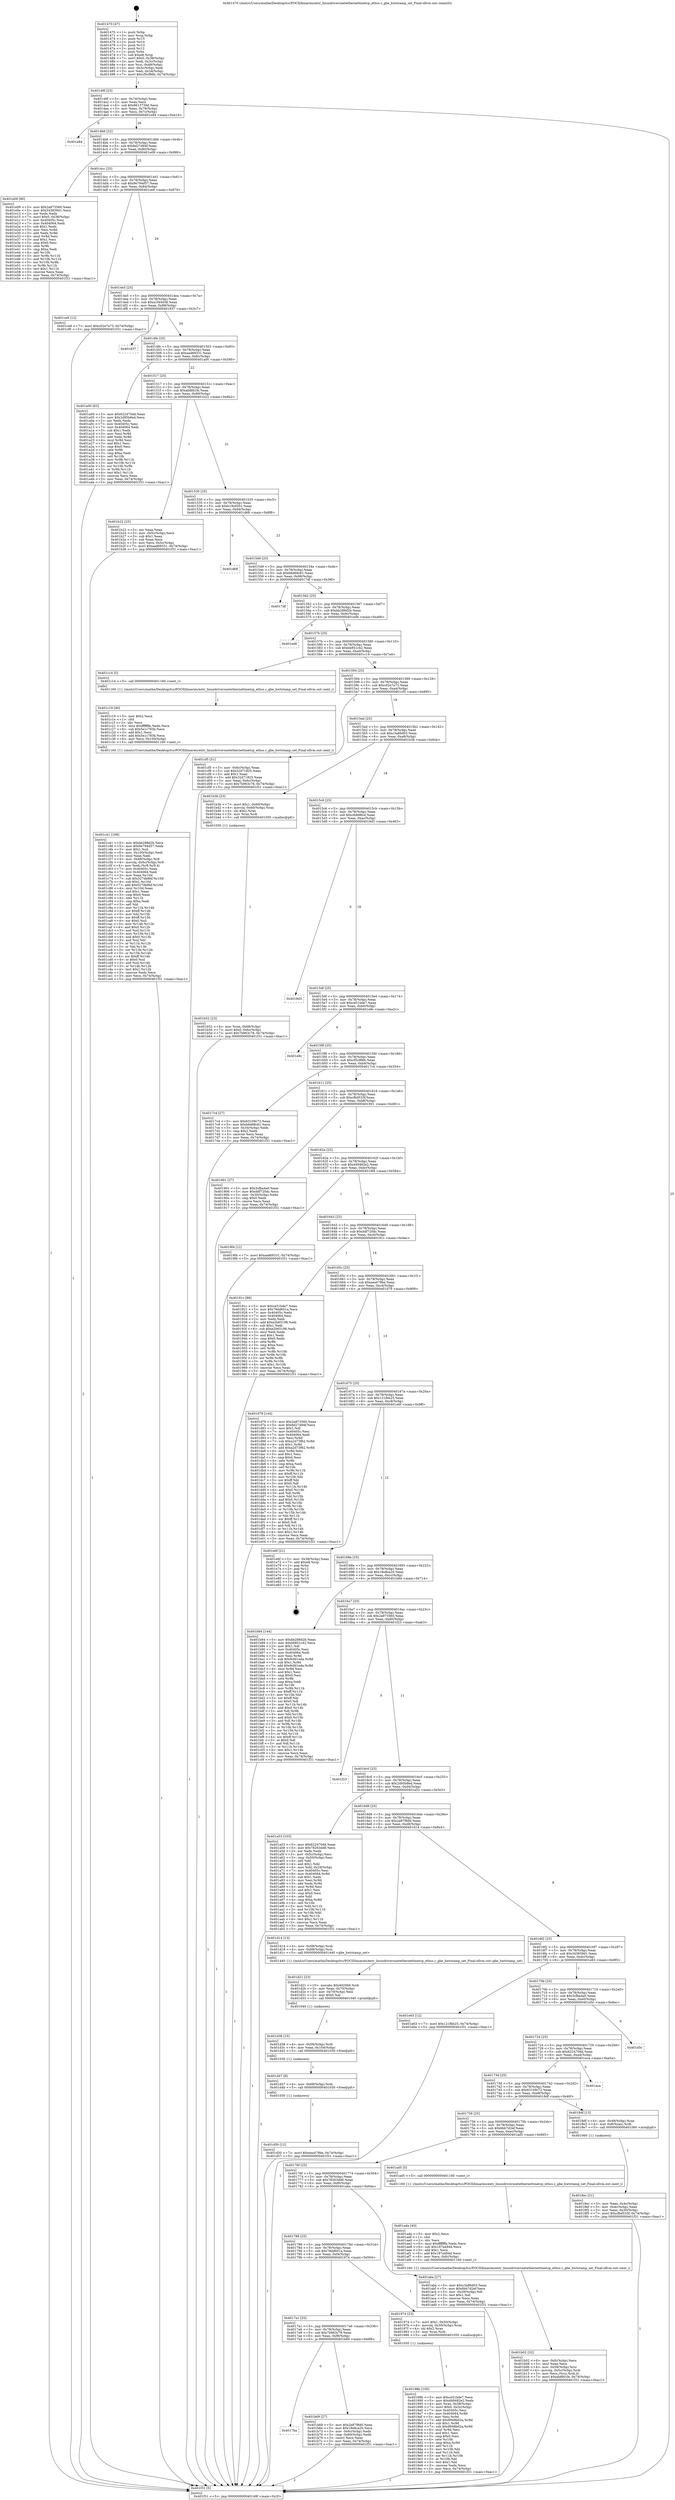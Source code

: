 digraph "0x401470" {
  label = "0x401470 (/mnt/c/Users/mathe/Desktop/tcc/POCII/binaries/extr_linuxdriversnetethernettinetcp_ethss.c_gbe_hwtstamp_set_Final-ollvm.out::main(0))"
  labelloc = "t"
  node[shape=record]

  Entry [label="",width=0.3,height=0.3,shape=circle,fillcolor=black,style=filled]
  "0x40149f" [label="{
     0x40149f [23]\l
     | [instrs]\l
     &nbsp;&nbsp;0x40149f \<+3\>: mov -0x74(%rbp),%eax\l
     &nbsp;&nbsp;0x4014a2 \<+2\>: mov %eax,%ecx\l
     &nbsp;&nbsp;0x4014a4 \<+6\>: sub $0x8613739d,%ecx\l
     &nbsp;&nbsp;0x4014aa \<+3\>: mov %eax,-0x78(%rbp)\l
     &nbsp;&nbsp;0x4014ad \<+3\>: mov %ecx,-0x7c(%rbp)\l
     &nbsp;&nbsp;0x4014b0 \<+6\>: je 0000000000401e84 \<main+0xa14\>\l
  }"]
  "0x401e84" [label="{
     0x401e84\l
  }", style=dashed]
  "0x4014b6" [label="{
     0x4014b6 [22]\l
     | [instrs]\l
     &nbsp;&nbsp;0x4014b6 \<+5\>: jmp 00000000004014bb \<main+0x4b\>\l
     &nbsp;&nbsp;0x4014bb \<+3\>: mov -0x78(%rbp),%eax\l
     &nbsp;&nbsp;0x4014be \<+5\>: sub $0x8d27d94f,%eax\l
     &nbsp;&nbsp;0x4014c3 \<+3\>: mov %eax,-0x80(%rbp)\l
     &nbsp;&nbsp;0x4014c6 \<+6\>: je 0000000000401e09 \<main+0x999\>\l
  }"]
  Exit [label="",width=0.3,height=0.3,shape=circle,fillcolor=black,style=filled,peripheries=2]
  "0x401e09" [label="{
     0x401e09 [90]\l
     | [instrs]\l
     &nbsp;&nbsp;0x401e09 \<+5\>: mov $0x2a973560,%eax\l
     &nbsp;&nbsp;0x401e0e \<+5\>: mov $0x343839d1,%ecx\l
     &nbsp;&nbsp;0x401e13 \<+2\>: xor %edx,%edx\l
     &nbsp;&nbsp;0x401e15 \<+7\>: movl $0x0,-0x38(%rbp)\l
     &nbsp;&nbsp;0x401e1c \<+7\>: mov 0x40405c,%esi\l
     &nbsp;&nbsp;0x401e23 \<+7\>: mov 0x404064,%edi\l
     &nbsp;&nbsp;0x401e2a \<+3\>: sub $0x1,%edx\l
     &nbsp;&nbsp;0x401e2d \<+3\>: mov %esi,%r8d\l
     &nbsp;&nbsp;0x401e30 \<+3\>: add %edx,%r8d\l
     &nbsp;&nbsp;0x401e33 \<+4\>: imul %r8d,%esi\l
     &nbsp;&nbsp;0x401e37 \<+3\>: and $0x1,%esi\l
     &nbsp;&nbsp;0x401e3a \<+3\>: cmp $0x0,%esi\l
     &nbsp;&nbsp;0x401e3d \<+4\>: sete %r9b\l
     &nbsp;&nbsp;0x401e41 \<+3\>: cmp $0xa,%edi\l
     &nbsp;&nbsp;0x401e44 \<+4\>: setl %r10b\l
     &nbsp;&nbsp;0x401e48 \<+3\>: mov %r9b,%r11b\l
     &nbsp;&nbsp;0x401e4b \<+3\>: and %r10b,%r11b\l
     &nbsp;&nbsp;0x401e4e \<+3\>: xor %r10b,%r9b\l
     &nbsp;&nbsp;0x401e51 \<+3\>: or %r9b,%r11b\l
     &nbsp;&nbsp;0x401e54 \<+4\>: test $0x1,%r11b\l
     &nbsp;&nbsp;0x401e58 \<+3\>: cmovne %ecx,%eax\l
     &nbsp;&nbsp;0x401e5b \<+3\>: mov %eax,-0x74(%rbp)\l
     &nbsp;&nbsp;0x401e5e \<+5\>: jmp 0000000000401f31 \<main+0xac1\>\l
  }"]
  "0x4014cc" [label="{
     0x4014cc [25]\l
     | [instrs]\l
     &nbsp;&nbsp;0x4014cc \<+5\>: jmp 00000000004014d1 \<main+0x61\>\l
     &nbsp;&nbsp;0x4014d1 \<+3\>: mov -0x78(%rbp),%eax\l
     &nbsp;&nbsp;0x4014d4 \<+5\>: sub $0x9e794d57,%eax\l
     &nbsp;&nbsp;0x4014d9 \<+6\>: mov %eax,-0x84(%rbp)\l
     &nbsp;&nbsp;0x4014df \<+6\>: je 0000000000401ce9 \<main+0x879\>\l
  }"]
  "0x401d50" [label="{
     0x401d50 [12]\l
     | [instrs]\l
     &nbsp;&nbsp;0x401d50 \<+7\>: movl $0xeea479be,-0x74(%rbp)\l
     &nbsp;&nbsp;0x401d57 \<+5\>: jmp 0000000000401f31 \<main+0xac1\>\l
  }"]
  "0x401ce9" [label="{
     0x401ce9 [12]\l
     | [instrs]\l
     &nbsp;&nbsp;0x401ce9 \<+7\>: movl $0xc02e7a73,-0x74(%rbp)\l
     &nbsp;&nbsp;0x401cf0 \<+5\>: jmp 0000000000401f31 \<main+0xac1\>\l
  }"]
  "0x4014e5" [label="{
     0x4014e5 [25]\l
     | [instrs]\l
     &nbsp;&nbsp;0x4014e5 \<+5\>: jmp 00000000004014ea \<main+0x7a\>\l
     &nbsp;&nbsp;0x4014ea \<+3\>: mov -0x78(%rbp),%eax\l
     &nbsp;&nbsp;0x4014ed \<+5\>: sub $0xa1f44438,%eax\l
     &nbsp;&nbsp;0x4014f2 \<+6\>: mov %eax,-0x88(%rbp)\l
     &nbsp;&nbsp;0x4014f8 \<+6\>: je 0000000000401837 \<main+0x3c7\>\l
  }"]
  "0x401d47" [label="{
     0x401d47 [9]\l
     | [instrs]\l
     &nbsp;&nbsp;0x401d47 \<+4\>: mov -0x68(%rbp),%rdi\l
     &nbsp;&nbsp;0x401d4b \<+5\>: call 0000000000401030 \<free@plt\>\l
     | [calls]\l
     &nbsp;&nbsp;0x401030 \{1\} (unknown)\l
  }"]
  "0x401837" [label="{
     0x401837\l
  }", style=dashed]
  "0x4014fe" [label="{
     0x4014fe [25]\l
     | [instrs]\l
     &nbsp;&nbsp;0x4014fe \<+5\>: jmp 0000000000401503 \<main+0x93\>\l
     &nbsp;&nbsp;0x401503 \<+3\>: mov -0x78(%rbp),%eax\l
     &nbsp;&nbsp;0x401506 \<+5\>: sub $0xaad69331,%eax\l
     &nbsp;&nbsp;0x40150b \<+6\>: mov %eax,-0x8c(%rbp)\l
     &nbsp;&nbsp;0x401511 \<+6\>: je 0000000000401a00 \<main+0x590\>\l
  }"]
  "0x401d38" [label="{
     0x401d38 [15]\l
     | [instrs]\l
     &nbsp;&nbsp;0x401d38 \<+4\>: mov -0x58(%rbp),%rdi\l
     &nbsp;&nbsp;0x401d3c \<+6\>: mov %eax,-0x104(%rbp)\l
     &nbsp;&nbsp;0x401d42 \<+5\>: call 0000000000401030 \<free@plt\>\l
     | [calls]\l
     &nbsp;&nbsp;0x401030 \{1\} (unknown)\l
  }"]
  "0x401a00" [label="{
     0x401a00 [83]\l
     | [instrs]\l
     &nbsp;&nbsp;0x401a00 \<+5\>: mov $0x622470dd,%eax\l
     &nbsp;&nbsp;0x401a05 \<+5\>: mov $0x2d95b8ed,%ecx\l
     &nbsp;&nbsp;0x401a0a \<+2\>: xor %edx,%edx\l
     &nbsp;&nbsp;0x401a0c \<+7\>: mov 0x40405c,%esi\l
     &nbsp;&nbsp;0x401a13 \<+7\>: mov 0x404064,%edi\l
     &nbsp;&nbsp;0x401a1a \<+3\>: sub $0x1,%edx\l
     &nbsp;&nbsp;0x401a1d \<+3\>: mov %esi,%r8d\l
     &nbsp;&nbsp;0x401a20 \<+3\>: add %edx,%r8d\l
     &nbsp;&nbsp;0x401a23 \<+4\>: imul %r8d,%esi\l
     &nbsp;&nbsp;0x401a27 \<+3\>: and $0x1,%esi\l
     &nbsp;&nbsp;0x401a2a \<+3\>: cmp $0x0,%esi\l
     &nbsp;&nbsp;0x401a2d \<+4\>: sete %r9b\l
     &nbsp;&nbsp;0x401a31 \<+3\>: cmp $0xa,%edi\l
     &nbsp;&nbsp;0x401a34 \<+4\>: setl %r10b\l
     &nbsp;&nbsp;0x401a38 \<+3\>: mov %r9b,%r11b\l
     &nbsp;&nbsp;0x401a3b \<+3\>: and %r10b,%r11b\l
     &nbsp;&nbsp;0x401a3e \<+3\>: xor %r10b,%r9b\l
     &nbsp;&nbsp;0x401a41 \<+3\>: or %r9b,%r11b\l
     &nbsp;&nbsp;0x401a44 \<+4\>: test $0x1,%r11b\l
     &nbsp;&nbsp;0x401a48 \<+3\>: cmovne %ecx,%eax\l
     &nbsp;&nbsp;0x401a4b \<+3\>: mov %eax,-0x74(%rbp)\l
     &nbsp;&nbsp;0x401a4e \<+5\>: jmp 0000000000401f31 \<main+0xac1\>\l
  }"]
  "0x401517" [label="{
     0x401517 [25]\l
     | [instrs]\l
     &nbsp;&nbsp;0x401517 \<+5\>: jmp 000000000040151c \<main+0xac\>\l
     &nbsp;&nbsp;0x40151c \<+3\>: mov -0x78(%rbp),%eax\l
     &nbsp;&nbsp;0x40151f \<+5\>: sub $0xab8fd1fe,%eax\l
     &nbsp;&nbsp;0x401524 \<+6\>: mov %eax,-0x90(%rbp)\l
     &nbsp;&nbsp;0x40152a \<+6\>: je 0000000000401b22 \<main+0x6b2\>\l
  }"]
  "0x401d21" [label="{
     0x401d21 [23]\l
     | [instrs]\l
     &nbsp;&nbsp;0x401d21 \<+10\>: movabs $0x4020b6,%rdi\l
     &nbsp;&nbsp;0x401d2b \<+3\>: mov %eax,-0x70(%rbp)\l
     &nbsp;&nbsp;0x401d2e \<+3\>: mov -0x70(%rbp),%esi\l
     &nbsp;&nbsp;0x401d31 \<+2\>: mov $0x0,%al\l
     &nbsp;&nbsp;0x401d33 \<+5\>: call 0000000000401040 \<printf@plt\>\l
     | [calls]\l
     &nbsp;&nbsp;0x401040 \{1\} (unknown)\l
  }"]
  "0x401b22" [label="{
     0x401b22 [25]\l
     | [instrs]\l
     &nbsp;&nbsp;0x401b22 \<+2\>: xor %eax,%eax\l
     &nbsp;&nbsp;0x401b24 \<+3\>: mov -0x5c(%rbp),%ecx\l
     &nbsp;&nbsp;0x401b27 \<+3\>: sub $0x1,%eax\l
     &nbsp;&nbsp;0x401b2a \<+2\>: sub %eax,%ecx\l
     &nbsp;&nbsp;0x401b2c \<+3\>: mov %ecx,-0x5c(%rbp)\l
     &nbsp;&nbsp;0x401b2f \<+7\>: movl $0xaad69331,-0x74(%rbp)\l
     &nbsp;&nbsp;0x401b36 \<+5\>: jmp 0000000000401f31 \<main+0xac1\>\l
  }"]
  "0x401530" [label="{
     0x401530 [25]\l
     | [instrs]\l
     &nbsp;&nbsp;0x401530 \<+5\>: jmp 0000000000401535 \<main+0xc5\>\l
     &nbsp;&nbsp;0x401535 \<+3\>: mov -0x78(%rbp),%eax\l
     &nbsp;&nbsp;0x401538 \<+5\>: sub $0xb19c6501,%eax\l
     &nbsp;&nbsp;0x40153d \<+6\>: mov %eax,-0x94(%rbp)\l
     &nbsp;&nbsp;0x401543 \<+6\>: je 0000000000401d68 \<main+0x8f8\>\l
  }"]
  "0x401c41" [label="{
     0x401c41 [168]\l
     | [instrs]\l
     &nbsp;&nbsp;0x401c41 \<+5\>: mov $0xbb288d2b,%ecx\l
     &nbsp;&nbsp;0x401c46 \<+5\>: mov $0x9e794d57,%edx\l
     &nbsp;&nbsp;0x401c4b \<+3\>: mov $0x1,%sil\l
     &nbsp;&nbsp;0x401c4e \<+6\>: mov -0x100(%rbp),%edi\l
     &nbsp;&nbsp;0x401c54 \<+3\>: imul %eax,%edi\l
     &nbsp;&nbsp;0x401c57 \<+4\>: mov -0x68(%rbp),%r8\l
     &nbsp;&nbsp;0x401c5b \<+4\>: movslq -0x6c(%rbp),%r9\l
     &nbsp;&nbsp;0x401c5f \<+4\>: mov %edi,(%r8,%r9,4)\l
     &nbsp;&nbsp;0x401c63 \<+7\>: mov 0x40405c,%eax\l
     &nbsp;&nbsp;0x401c6a \<+7\>: mov 0x404064,%edi\l
     &nbsp;&nbsp;0x401c71 \<+3\>: mov %eax,%r10d\l
     &nbsp;&nbsp;0x401c74 \<+7\>: sub $0x527db8bf,%r10d\l
     &nbsp;&nbsp;0x401c7b \<+4\>: sub $0x1,%r10d\l
     &nbsp;&nbsp;0x401c7f \<+7\>: add $0x527db8bf,%r10d\l
     &nbsp;&nbsp;0x401c86 \<+4\>: imul %r10d,%eax\l
     &nbsp;&nbsp;0x401c8a \<+3\>: and $0x1,%eax\l
     &nbsp;&nbsp;0x401c8d \<+3\>: cmp $0x0,%eax\l
     &nbsp;&nbsp;0x401c90 \<+4\>: sete %r11b\l
     &nbsp;&nbsp;0x401c94 \<+3\>: cmp $0xa,%edi\l
     &nbsp;&nbsp;0x401c97 \<+3\>: setl %bl\l
     &nbsp;&nbsp;0x401c9a \<+3\>: mov %r11b,%r14b\l
     &nbsp;&nbsp;0x401c9d \<+4\>: xor $0xff,%r14b\l
     &nbsp;&nbsp;0x401ca1 \<+3\>: mov %bl,%r15b\l
     &nbsp;&nbsp;0x401ca4 \<+4\>: xor $0xff,%r15b\l
     &nbsp;&nbsp;0x401ca8 \<+4\>: xor $0x0,%sil\l
     &nbsp;&nbsp;0x401cac \<+3\>: mov %r14b,%r12b\l
     &nbsp;&nbsp;0x401caf \<+4\>: and $0x0,%r12b\l
     &nbsp;&nbsp;0x401cb3 \<+3\>: and %sil,%r11b\l
     &nbsp;&nbsp;0x401cb6 \<+3\>: mov %r15b,%r13b\l
     &nbsp;&nbsp;0x401cb9 \<+4\>: and $0x0,%r13b\l
     &nbsp;&nbsp;0x401cbd \<+3\>: and %sil,%bl\l
     &nbsp;&nbsp;0x401cc0 \<+3\>: or %r11b,%r12b\l
     &nbsp;&nbsp;0x401cc3 \<+3\>: or %bl,%r13b\l
     &nbsp;&nbsp;0x401cc6 \<+3\>: xor %r13b,%r12b\l
     &nbsp;&nbsp;0x401cc9 \<+3\>: or %r15b,%r14b\l
     &nbsp;&nbsp;0x401ccc \<+4\>: xor $0xff,%r14b\l
     &nbsp;&nbsp;0x401cd0 \<+4\>: or $0x0,%sil\l
     &nbsp;&nbsp;0x401cd4 \<+3\>: and %sil,%r14b\l
     &nbsp;&nbsp;0x401cd7 \<+3\>: or %r14b,%r12b\l
     &nbsp;&nbsp;0x401cda \<+4\>: test $0x1,%r12b\l
     &nbsp;&nbsp;0x401cde \<+3\>: cmovne %edx,%ecx\l
     &nbsp;&nbsp;0x401ce1 \<+3\>: mov %ecx,-0x74(%rbp)\l
     &nbsp;&nbsp;0x401ce4 \<+5\>: jmp 0000000000401f31 \<main+0xac1\>\l
  }"]
  "0x401d68" [label="{
     0x401d68\l
  }", style=dashed]
  "0x401549" [label="{
     0x401549 [25]\l
     | [instrs]\l
     &nbsp;&nbsp;0x401549 \<+5\>: jmp 000000000040154e \<main+0xde\>\l
     &nbsp;&nbsp;0x40154e \<+3\>: mov -0x78(%rbp),%eax\l
     &nbsp;&nbsp;0x401551 \<+5\>: sub $0xb6d68c61,%eax\l
     &nbsp;&nbsp;0x401556 \<+6\>: mov %eax,-0x98(%rbp)\l
     &nbsp;&nbsp;0x40155c \<+6\>: je 00000000004017df \<main+0x36f\>\l
  }"]
  "0x401c19" [label="{
     0x401c19 [40]\l
     | [instrs]\l
     &nbsp;&nbsp;0x401c19 \<+5\>: mov $0x2,%ecx\l
     &nbsp;&nbsp;0x401c1e \<+1\>: cltd\l
     &nbsp;&nbsp;0x401c1f \<+2\>: idiv %ecx\l
     &nbsp;&nbsp;0x401c21 \<+6\>: imul $0xfffffffe,%edx,%ecx\l
     &nbsp;&nbsp;0x401c27 \<+6\>: sub $0x5e1c783b,%ecx\l
     &nbsp;&nbsp;0x401c2d \<+3\>: add $0x1,%ecx\l
     &nbsp;&nbsp;0x401c30 \<+6\>: add $0x5e1c783b,%ecx\l
     &nbsp;&nbsp;0x401c36 \<+6\>: mov %ecx,-0x100(%rbp)\l
     &nbsp;&nbsp;0x401c3c \<+5\>: call 0000000000401160 \<next_i\>\l
     | [calls]\l
     &nbsp;&nbsp;0x401160 \{1\} (/mnt/c/Users/mathe/Desktop/tcc/POCII/binaries/extr_linuxdriversnetethernettinetcp_ethss.c_gbe_hwtstamp_set_Final-ollvm.out::next_i)\l
  }"]
  "0x4017df" [label="{
     0x4017df\l
  }", style=dashed]
  "0x401562" [label="{
     0x401562 [25]\l
     | [instrs]\l
     &nbsp;&nbsp;0x401562 \<+5\>: jmp 0000000000401567 \<main+0xf7\>\l
     &nbsp;&nbsp;0x401567 \<+3\>: mov -0x78(%rbp),%eax\l
     &nbsp;&nbsp;0x40156a \<+5\>: sub $0xbb288d2b,%eax\l
     &nbsp;&nbsp;0x40156f \<+6\>: mov %eax,-0x9c(%rbp)\l
     &nbsp;&nbsp;0x401575 \<+6\>: je 0000000000401ed6 \<main+0xa66\>\l
  }"]
  "0x4017ba" [label="{
     0x4017ba\l
  }", style=dashed]
  "0x401ed6" [label="{
     0x401ed6\l
  }", style=dashed]
  "0x40157b" [label="{
     0x40157b [25]\l
     | [instrs]\l
     &nbsp;&nbsp;0x40157b \<+5\>: jmp 0000000000401580 \<main+0x110\>\l
     &nbsp;&nbsp;0x401580 \<+3\>: mov -0x78(%rbp),%eax\l
     &nbsp;&nbsp;0x401583 \<+5\>: sub $0xbb851c42,%eax\l
     &nbsp;&nbsp;0x401588 \<+6\>: mov %eax,-0xa0(%rbp)\l
     &nbsp;&nbsp;0x40158e \<+6\>: je 0000000000401c14 \<main+0x7a4\>\l
  }"]
  "0x401b69" [label="{
     0x401b69 [27]\l
     | [instrs]\l
     &nbsp;&nbsp;0x401b69 \<+5\>: mov $0x2e87f8d0,%eax\l
     &nbsp;&nbsp;0x401b6e \<+5\>: mov $0x18e8ca20,%ecx\l
     &nbsp;&nbsp;0x401b73 \<+3\>: mov -0x6c(%rbp),%edx\l
     &nbsp;&nbsp;0x401b76 \<+3\>: cmp -0x60(%rbp),%edx\l
     &nbsp;&nbsp;0x401b79 \<+3\>: cmovl %ecx,%eax\l
     &nbsp;&nbsp;0x401b7c \<+3\>: mov %eax,-0x74(%rbp)\l
     &nbsp;&nbsp;0x401b7f \<+5\>: jmp 0000000000401f31 \<main+0xac1\>\l
  }"]
  "0x401c14" [label="{
     0x401c14 [5]\l
     | [instrs]\l
     &nbsp;&nbsp;0x401c14 \<+5\>: call 0000000000401160 \<next_i\>\l
     | [calls]\l
     &nbsp;&nbsp;0x401160 \{1\} (/mnt/c/Users/mathe/Desktop/tcc/POCII/binaries/extr_linuxdriversnetethernettinetcp_ethss.c_gbe_hwtstamp_set_Final-ollvm.out::next_i)\l
  }"]
  "0x401594" [label="{
     0x401594 [25]\l
     | [instrs]\l
     &nbsp;&nbsp;0x401594 \<+5\>: jmp 0000000000401599 \<main+0x129\>\l
     &nbsp;&nbsp;0x401599 \<+3\>: mov -0x78(%rbp),%eax\l
     &nbsp;&nbsp;0x40159c \<+5\>: sub $0xc02e7a73,%eax\l
     &nbsp;&nbsp;0x4015a1 \<+6\>: mov %eax,-0xa4(%rbp)\l
     &nbsp;&nbsp;0x4015a7 \<+6\>: je 0000000000401cf5 \<main+0x885\>\l
  }"]
  "0x401b52" [label="{
     0x401b52 [23]\l
     | [instrs]\l
     &nbsp;&nbsp;0x401b52 \<+4\>: mov %rax,-0x68(%rbp)\l
     &nbsp;&nbsp;0x401b56 \<+7\>: movl $0x0,-0x6c(%rbp)\l
     &nbsp;&nbsp;0x401b5d \<+7\>: movl $0x7b963c78,-0x74(%rbp)\l
     &nbsp;&nbsp;0x401b64 \<+5\>: jmp 0000000000401f31 \<main+0xac1\>\l
  }"]
  "0x401cf5" [label="{
     0x401cf5 [31]\l
     | [instrs]\l
     &nbsp;&nbsp;0x401cf5 \<+3\>: mov -0x6c(%rbp),%eax\l
     &nbsp;&nbsp;0x401cf8 \<+5\>: sub $0x32d71825,%eax\l
     &nbsp;&nbsp;0x401cfd \<+3\>: add $0x1,%eax\l
     &nbsp;&nbsp;0x401d00 \<+5\>: add $0x32d71825,%eax\l
     &nbsp;&nbsp;0x401d05 \<+3\>: mov %eax,-0x6c(%rbp)\l
     &nbsp;&nbsp;0x401d08 \<+7\>: movl $0x7b963c78,-0x74(%rbp)\l
     &nbsp;&nbsp;0x401d0f \<+5\>: jmp 0000000000401f31 \<main+0xac1\>\l
  }"]
  "0x4015ad" [label="{
     0x4015ad [25]\l
     | [instrs]\l
     &nbsp;&nbsp;0x4015ad \<+5\>: jmp 00000000004015b2 \<main+0x142\>\l
     &nbsp;&nbsp;0x4015b2 \<+3\>: mov -0x78(%rbp),%eax\l
     &nbsp;&nbsp;0x4015b5 \<+5\>: sub $0xc3a86d03,%eax\l
     &nbsp;&nbsp;0x4015ba \<+6\>: mov %eax,-0xa8(%rbp)\l
     &nbsp;&nbsp;0x4015c0 \<+6\>: je 0000000000401b3b \<main+0x6cb\>\l
  }"]
  "0x401b02" [label="{
     0x401b02 [32]\l
     | [instrs]\l
     &nbsp;&nbsp;0x401b02 \<+6\>: mov -0xfc(%rbp),%ecx\l
     &nbsp;&nbsp;0x401b08 \<+3\>: imul %eax,%ecx\l
     &nbsp;&nbsp;0x401b0b \<+4\>: mov -0x58(%rbp),%rsi\l
     &nbsp;&nbsp;0x401b0f \<+4\>: movslq -0x5c(%rbp),%rdi\l
     &nbsp;&nbsp;0x401b13 \<+3\>: mov %ecx,(%rsi,%rdi,4)\l
     &nbsp;&nbsp;0x401b16 \<+7\>: movl $0xab8fd1fe,-0x74(%rbp)\l
     &nbsp;&nbsp;0x401b1d \<+5\>: jmp 0000000000401f31 \<main+0xac1\>\l
  }"]
  "0x401b3b" [label="{
     0x401b3b [23]\l
     | [instrs]\l
     &nbsp;&nbsp;0x401b3b \<+7\>: movl $0x1,-0x60(%rbp)\l
     &nbsp;&nbsp;0x401b42 \<+4\>: movslq -0x60(%rbp),%rax\l
     &nbsp;&nbsp;0x401b46 \<+4\>: shl $0x2,%rax\l
     &nbsp;&nbsp;0x401b4a \<+3\>: mov %rax,%rdi\l
     &nbsp;&nbsp;0x401b4d \<+5\>: call 0000000000401050 \<malloc@plt\>\l
     | [calls]\l
     &nbsp;&nbsp;0x401050 \{1\} (unknown)\l
  }"]
  "0x4015c6" [label="{
     0x4015c6 [25]\l
     | [instrs]\l
     &nbsp;&nbsp;0x4015c6 \<+5\>: jmp 00000000004015cb \<main+0x15b\>\l
     &nbsp;&nbsp;0x4015cb \<+3\>: mov -0x78(%rbp),%eax\l
     &nbsp;&nbsp;0x4015ce \<+5\>: sub $0xc6468fcd,%eax\l
     &nbsp;&nbsp;0x4015d3 \<+6\>: mov %eax,-0xac(%rbp)\l
     &nbsp;&nbsp;0x4015d9 \<+6\>: je 00000000004018d3 \<main+0x463\>\l
  }"]
  "0x401ada" [label="{
     0x401ada [40]\l
     | [instrs]\l
     &nbsp;&nbsp;0x401ada \<+5\>: mov $0x2,%ecx\l
     &nbsp;&nbsp;0x401adf \<+1\>: cltd\l
     &nbsp;&nbsp;0x401ae0 \<+2\>: idiv %ecx\l
     &nbsp;&nbsp;0x401ae2 \<+6\>: imul $0xfffffffe,%edx,%ecx\l
     &nbsp;&nbsp;0x401ae8 \<+6\>: sub $0x187a494d,%ecx\l
     &nbsp;&nbsp;0x401aee \<+3\>: add $0x1,%ecx\l
     &nbsp;&nbsp;0x401af1 \<+6\>: add $0x187a494d,%ecx\l
     &nbsp;&nbsp;0x401af7 \<+6\>: mov %ecx,-0xfc(%rbp)\l
     &nbsp;&nbsp;0x401afd \<+5\>: call 0000000000401160 \<next_i\>\l
     | [calls]\l
     &nbsp;&nbsp;0x401160 \{1\} (/mnt/c/Users/mathe/Desktop/tcc/POCII/binaries/extr_linuxdriversnetethernettinetcp_ethss.c_gbe_hwtstamp_set_Final-ollvm.out::next_i)\l
  }"]
  "0x4018d3" [label="{
     0x4018d3\l
  }", style=dashed]
  "0x4015df" [label="{
     0x4015df [25]\l
     | [instrs]\l
     &nbsp;&nbsp;0x4015df \<+5\>: jmp 00000000004015e4 \<main+0x174\>\l
     &nbsp;&nbsp;0x4015e4 \<+3\>: mov -0x78(%rbp),%eax\l
     &nbsp;&nbsp;0x4015e7 \<+5\>: sub $0xce51bde7,%eax\l
     &nbsp;&nbsp;0x4015ec \<+6\>: mov %eax,-0xb0(%rbp)\l
     &nbsp;&nbsp;0x4015f2 \<+6\>: je 0000000000401e9c \<main+0xa2c\>\l
  }"]
  "0x40198b" [label="{
     0x40198b [105]\l
     | [instrs]\l
     &nbsp;&nbsp;0x40198b \<+5\>: mov $0xce51bde7,%ecx\l
     &nbsp;&nbsp;0x401990 \<+5\>: mov $0xd49482e2,%edx\l
     &nbsp;&nbsp;0x401995 \<+4\>: mov %rax,-0x58(%rbp)\l
     &nbsp;&nbsp;0x401999 \<+7\>: movl $0x0,-0x5c(%rbp)\l
     &nbsp;&nbsp;0x4019a0 \<+7\>: mov 0x40405c,%esi\l
     &nbsp;&nbsp;0x4019a7 \<+8\>: mov 0x404064,%r8d\l
     &nbsp;&nbsp;0x4019af \<+3\>: mov %esi,%r9d\l
     &nbsp;&nbsp;0x4019b2 \<+7\>: add $0x8948b02a,%r9d\l
     &nbsp;&nbsp;0x4019b9 \<+4\>: sub $0x1,%r9d\l
     &nbsp;&nbsp;0x4019bd \<+7\>: sub $0x8948b02a,%r9d\l
     &nbsp;&nbsp;0x4019c4 \<+4\>: imul %r9d,%esi\l
     &nbsp;&nbsp;0x4019c8 \<+3\>: and $0x1,%esi\l
     &nbsp;&nbsp;0x4019cb \<+3\>: cmp $0x0,%esi\l
     &nbsp;&nbsp;0x4019ce \<+4\>: sete %r10b\l
     &nbsp;&nbsp;0x4019d2 \<+4\>: cmp $0xa,%r8d\l
     &nbsp;&nbsp;0x4019d6 \<+4\>: setl %r11b\l
     &nbsp;&nbsp;0x4019da \<+3\>: mov %r10b,%bl\l
     &nbsp;&nbsp;0x4019dd \<+3\>: and %r11b,%bl\l
     &nbsp;&nbsp;0x4019e0 \<+3\>: xor %r11b,%r10b\l
     &nbsp;&nbsp;0x4019e3 \<+3\>: or %r10b,%bl\l
     &nbsp;&nbsp;0x4019e6 \<+3\>: test $0x1,%bl\l
     &nbsp;&nbsp;0x4019e9 \<+3\>: cmovne %edx,%ecx\l
     &nbsp;&nbsp;0x4019ec \<+3\>: mov %ecx,-0x74(%rbp)\l
     &nbsp;&nbsp;0x4019ef \<+5\>: jmp 0000000000401f31 \<main+0xac1\>\l
  }"]
  "0x401e9c" [label="{
     0x401e9c\l
  }", style=dashed]
  "0x4015f8" [label="{
     0x4015f8 [25]\l
     | [instrs]\l
     &nbsp;&nbsp;0x4015f8 \<+5\>: jmp 00000000004015fd \<main+0x18d\>\l
     &nbsp;&nbsp;0x4015fd \<+3\>: mov -0x78(%rbp),%eax\l
     &nbsp;&nbsp;0x401600 \<+5\>: sub $0xcf5cf86b,%eax\l
     &nbsp;&nbsp;0x401605 \<+6\>: mov %eax,-0xb4(%rbp)\l
     &nbsp;&nbsp;0x40160b \<+6\>: je 00000000004017c4 \<main+0x354\>\l
  }"]
  "0x4017a1" [label="{
     0x4017a1 [25]\l
     | [instrs]\l
     &nbsp;&nbsp;0x4017a1 \<+5\>: jmp 00000000004017a6 \<main+0x336\>\l
     &nbsp;&nbsp;0x4017a6 \<+3\>: mov -0x78(%rbp),%eax\l
     &nbsp;&nbsp;0x4017a9 \<+5\>: sub $0x7b963c78,%eax\l
     &nbsp;&nbsp;0x4017ae \<+6\>: mov %eax,-0xf8(%rbp)\l
     &nbsp;&nbsp;0x4017b4 \<+6\>: je 0000000000401b69 \<main+0x6f9\>\l
  }"]
  "0x4017c4" [label="{
     0x4017c4 [27]\l
     | [instrs]\l
     &nbsp;&nbsp;0x4017c4 \<+5\>: mov $0x63109c72,%eax\l
     &nbsp;&nbsp;0x4017c9 \<+5\>: mov $0xb6d68c61,%ecx\l
     &nbsp;&nbsp;0x4017ce \<+3\>: mov -0x34(%rbp),%edx\l
     &nbsp;&nbsp;0x4017d1 \<+3\>: cmp $0x2,%edx\l
     &nbsp;&nbsp;0x4017d4 \<+3\>: cmovne %ecx,%eax\l
     &nbsp;&nbsp;0x4017d7 \<+3\>: mov %eax,-0x74(%rbp)\l
     &nbsp;&nbsp;0x4017da \<+5\>: jmp 0000000000401f31 \<main+0xac1\>\l
  }"]
  "0x401611" [label="{
     0x401611 [25]\l
     | [instrs]\l
     &nbsp;&nbsp;0x401611 \<+5\>: jmp 0000000000401616 \<main+0x1a6\>\l
     &nbsp;&nbsp;0x401616 \<+3\>: mov -0x78(%rbp),%eax\l
     &nbsp;&nbsp;0x401619 \<+5\>: sub $0xcfbd533f,%eax\l
     &nbsp;&nbsp;0x40161e \<+6\>: mov %eax,-0xb8(%rbp)\l
     &nbsp;&nbsp;0x401624 \<+6\>: je 0000000000401901 \<main+0x491\>\l
  }"]
  "0x401f31" [label="{
     0x401f31 [5]\l
     | [instrs]\l
     &nbsp;&nbsp;0x401f31 \<+5\>: jmp 000000000040149f \<main+0x2f\>\l
  }"]
  "0x401470" [label="{
     0x401470 [47]\l
     | [instrs]\l
     &nbsp;&nbsp;0x401470 \<+1\>: push %rbp\l
     &nbsp;&nbsp;0x401471 \<+3\>: mov %rsp,%rbp\l
     &nbsp;&nbsp;0x401474 \<+2\>: push %r15\l
     &nbsp;&nbsp;0x401476 \<+2\>: push %r14\l
     &nbsp;&nbsp;0x401478 \<+2\>: push %r13\l
     &nbsp;&nbsp;0x40147a \<+2\>: push %r12\l
     &nbsp;&nbsp;0x40147c \<+1\>: push %rbx\l
     &nbsp;&nbsp;0x40147d \<+7\>: sub $0xe8,%rsp\l
     &nbsp;&nbsp;0x401484 \<+7\>: movl $0x0,-0x38(%rbp)\l
     &nbsp;&nbsp;0x40148b \<+3\>: mov %edi,-0x3c(%rbp)\l
     &nbsp;&nbsp;0x40148e \<+4\>: mov %rsi,-0x48(%rbp)\l
     &nbsp;&nbsp;0x401492 \<+3\>: mov -0x3c(%rbp),%edi\l
     &nbsp;&nbsp;0x401495 \<+3\>: mov %edi,-0x34(%rbp)\l
     &nbsp;&nbsp;0x401498 \<+7\>: movl $0xcf5cf86b,-0x74(%rbp)\l
  }"]
  "0x401974" [label="{
     0x401974 [23]\l
     | [instrs]\l
     &nbsp;&nbsp;0x401974 \<+7\>: movl $0x1,-0x50(%rbp)\l
     &nbsp;&nbsp;0x40197b \<+4\>: movslq -0x50(%rbp),%rax\l
     &nbsp;&nbsp;0x40197f \<+4\>: shl $0x2,%rax\l
     &nbsp;&nbsp;0x401983 \<+3\>: mov %rax,%rdi\l
     &nbsp;&nbsp;0x401986 \<+5\>: call 0000000000401050 \<malloc@plt\>\l
     | [calls]\l
     &nbsp;&nbsp;0x401050 \{1\} (unknown)\l
  }"]
  "0x401901" [label="{
     0x401901 [27]\l
     | [instrs]\l
     &nbsp;&nbsp;0x401901 \<+5\>: mov $0x3cfba4a0,%eax\l
     &nbsp;&nbsp;0x401906 \<+5\>: mov $0xddf720dc,%ecx\l
     &nbsp;&nbsp;0x40190b \<+3\>: mov -0x30(%rbp),%edx\l
     &nbsp;&nbsp;0x40190e \<+3\>: cmp $0x0,%edx\l
     &nbsp;&nbsp;0x401911 \<+3\>: cmove %ecx,%eax\l
     &nbsp;&nbsp;0x401914 \<+3\>: mov %eax,-0x74(%rbp)\l
     &nbsp;&nbsp;0x401917 \<+5\>: jmp 0000000000401f31 \<main+0xac1\>\l
  }"]
  "0x40162a" [label="{
     0x40162a [25]\l
     | [instrs]\l
     &nbsp;&nbsp;0x40162a \<+5\>: jmp 000000000040162f \<main+0x1bf\>\l
     &nbsp;&nbsp;0x40162f \<+3\>: mov -0x78(%rbp),%eax\l
     &nbsp;&nbsp;0x401632 \<+5\>: sub $0xd49482e2,%eax\l
     &nbsp;&nbsp;0x401637 \<+6\>: mov %eax,-0xbc(%rbp)\l
     &nbsp;&nbsp;0x40163d \<+6\>: je 00000000004019f4 \<main+0x584\>\l
  }"]
  "0x401788" [label="{
     0x401788 [25]\l
     | [instrs]\l
     &nbsp;&nbsp;0x401788 \<+5\>: jmp 000000000040178d \<main+0x31d\>\l
     &nbsp;&nbsp;0x40178d \<+3\>: mov -0x78(%rbp),%eax\l
     &nbsp;&nbsp;0x401790 \<+5\>: sub $0x78dd601a,%eax\l
     &nbsp;&nbsp;0x401795 \<+6\>: mov %eax,-0xf4(%rbp)\l
     &nbsp;&nbsp;0x40179b \<+6\>: je 0000000000401974 \<main+0x504\>\l
  }"]
  "0x4019f4" [label="{
     0x4019f4 [12]\l
     | [instrs]\l
     &nbsp;&nbsp;0x4019f4 \<+7\>: movl $0xaad69331,-0x74(%rbp)\l
     &nbsp;&nbsp;0x4019fb \<+5\>: jmp 0000000000401f31 \<main+0xac1\>\l
  }"]
  "0x401643" [label="{
     0x401643 [25]\l
     | [instrs]\l
     &nbsp;&nbsp;0x401643 \<+5\>: jmp 0000000000401648 \<main+0x1d8\>\l
     &nbsp;&nbsp;0x401648 \<+3\>: mov -0x78(%rbp),%eax\l
     &nbsp;&nbsp;0x40164b \<+5\>: sub $0xddf720dc,%eax\l
     &nbsp;&nbsp;0x401650 \<+6\>: mov %eax,-0xc0(%rbp)\l
     &nbsp;&nbsp;0x401656 \<+6\>: je 000000000040191c \<main+0x4ac\>\l
  }"]
  "0x401aba" [label="{
     0x401aba [27]\l
     | [instrs]\l
     &nbsp;&nbsp;0x401aba \<+5\>: mov $0xc3a86d03,%eax\l
     &nbsp;&nbsp;0x401abf \<+5\>: mov $0x6bb7d2ef,%ecx\l
     &nbsp;&nbsp;0x401ac4 \<+3\>: mov -0x29(%rbp),%dl\l
     &nbsp;&nbsp;0x401ac7 \<+3\>: test $0x1,%dl\l
     &nbsp;&nbsp;0x401aca \<+3\>: cmovne %ecx,%eax\l
     &nbsp;&nbsp;0x401acd \<+3\>: mov %eax,-0x74(%rbp)\l
     &nbsp;&nbsp;0x401ad0 \<+5\>: jmp 0000000000401f31 \<main+0xac1\>\l
  }"]
  "0x40191c" [label="{
     0x40191c [88]\l
     | [instrs]\l
     &nbsp;&nbsp;0x40191c \<+5\>: mov $0xce51bde7,%eax\l
     &nbsp;&nbsp;0x401921 \<+5\>: mov $0x78dd601a,%ecx\l
     &nbsp;&nbsp;0x401926 \<+7\>: mov 0x40405c,%edx\l
     &nbsp;&nbsp;0x40192d \<+7\>: mov 0x404064,%esi\l
     &nbsp;&nbsp;0x401934 \<+2\>: mov %edx,%edi\l
     &nbsp;&nbsp;0x401936 \<+6\>: add $0xe2b65198,%edi\l
     &nbsp;&nbsp;0x40193c \<+3\>: sub $0x1,%edi\l
     &nbsp;&nbsp;0x40193f \<+6\>: sub $0xe2b65198,%edi\l
     &nbsp;&nbsp;0x401945 \<+3\>: imul %edi,%edx\l
     &nbsp;&nbsp;0x401948 \<+3\>: and $0x1,%edx\l
     &nbsp;&nbsp;0x40194b \<+3\>: cmp $0x0,%edx\l
     &nbsp;&nbsp;0x40194e \<+4\>: sete %r8b\l
     &nbsp;&nbsp;0x401952 \<+3\>: cmp $0xa,%esi\l
     &nbsp;&nbsp;0x401955 \<+4\>: setl %r9b\l
     &nbsp;&nbsp;0x401959 \<+3\>: mov %r8b,%r10b\l
     &nbsp;&nbsp;0x40195c \<+3\>: and %r9b,%r10b\l
     &nbsp;&nbsp;0x40195f \<+3\>: xor %r9b,%r8b\l
     &nbsp;&nbsp;0x401962 \<+3\>: or %r8b,%r10b\l
     &nbsp;&nbsp;0x401965 \<+4\>: test $0x1,%r10b\l
     &nbsp;&nbsp;0x401969 \<+3\>: cmovne %ecx,%eax\l
     &nbsp;&nbsp;0x40196c \<+3\>: mov %eax,-0x74(%rbp)\l
     &nbsp;&nbsp;0x40196f \<+5\>: jmp 0000000000401f31 \<main+0xac1\>\l
  }"]
  "0x40165c" [label="{
     0x40165c [25]\l
     | [instrs]\l
     &nbsp;&nbsp;0x40165c \<+5\>: jmp 0000000000401661 \<main+0x1f1\>\l
     &nbsp;&nbsp;0x401661 \<+3\>: mov -0x78(%rbp),%eax\l
     &nbsp;&nbsp;0x401664 \<+5\>: sub $0xeea479be,%eax\l
     &nbsp;&nbsp;0x401669 \<+6\>: mov %eax,-0xc4(%rbp)\l
     &nbsp;&nbsp;0x40166f \<+6\>: je 0000000000401d79 \<main+0x909\>\l
  }"]
  "0x40176f" [label="{
     0x40176f [25]\l
     | [instrs]\l
     &nbsp;&nbsp;0x40176f \<+5\>: jmp 0000000000401774 \<main+0x304\>\l
     &nbsp;&nbsp;0x401774 \<+3\>: mov -0x78(%rbp),%eax\l
     &nbsp;&nbsp;0x401777 \<+5\>: sub $0x78263dd6,%eax\l
     &nbsp;&nbsp;0x40177c \<+6\>: mov %eax,-0xf0(%rbp)\l
     &nbsp;&nbsp;0x401782 \<+6\>: je 0000000000401aba \<main+0x64a\>\l
  }"]
  "0x401d79" [label="{
     0x401d79 [144]\l
     | [instrs]\l
     &nbsp;&nbsp;0x401d79 \<+5\>: mov $0x2a973560,%eax\l
     &nbsp;&nbsp;0x401d7e \<+5\>: mov $0x8d27d94f,%ecx\l
     &nbsp;&nbsp;0x401d83 \<+2\>: mov $0x1,%dl\l
     &nbsp;&nbsp;0x401d85 \<+7\>: mov 0x40405c,%esi\l
     &nbsp;&nbsp;0x401d8c \<+7\>: mov 0x404064,%edi\l
     &nbsp;&nbsp;0x401d93 \<+3\>: mov %esi,%r8d\l
     &nbsp;&nbsp;0x401d96 \<+7\>: sub $0xa2d73f62,%r8d\l
     &nbsp;&nbsp;0x401d9d \<+4\>: sub $0x1,%r8d\l
     &nbsp;&nbsp;0x401da1 \<+7\>: add $0xa2d73f62,%r8d\l
     &nbsp;&nbsp;0x401da8 \<+4\>: imul %r8d,%esi\l
     &nbsp;&nbsp;0x401dac \<+3\>: and $0x1,%esi\l
     &nbsp;&nbsp;0x401daf \<+3\>: cmp $0x0,%esi\l
     &nbsp;&nbsp;0x401db2 \<+4\>: sete %r9b\l
     &nbsp;&nbsp;0x401db6 \<+3\>: cmp $0xa,%edi\l
     &nbsp;&nbsp;0x401db9 \<+4\>: setl %r10b\l
     &nbsp;&nbsp;0x401dbd \<+3\>: mov %r9b,%r11b\l
     &nbsp;&nbsp;0x401dc0 \<+4\>: xor $0xff,%r11b\l
     &nbsp;&nbsp;0x401dc4 \<+3\>: mov %r10b,%bl\l
     &nbsp;&nbsp;0x401dc7 \<+3\>: xor $0xff,%bl\l
     &nbsp;&nbsp;0x401dca \<+3\>: xor $0x0,%dl\l
     &nbsp;&nbsp;0x401dcd \<+3\>: mov %r11b,%r14b\l
     &nbsp;&nbsp;0x401dd0 \<+4\>: and $0x0,%r14b\l
     &nbsp;&nbsp;0x401dd4 \<+3\>: and %dl,%r9b\l
     &nbsp;&nbsp;0x401dd7 \<+3\>: mov %bl,%r15b\l
     &nbsp;&nbsp;0x401dda \<+4\>: and $0x0,%r15b\l
     &nbsp;&nbsp;0x401dde \<+3\>: and %dl,%r10b\l
     &nbsp;&nbsp;0x401de1 \<+3\>: or %r9b,%r14b\l
     &nbsp;&nbsp;0x401de4 \<+3\>: or %r10b,%r15b\l
     &nbsp;&nbsp;0x401de7 \<+3\>: xor %r15b,%r14b\l
     &nbsp;&nbsp;0x401dea \<+3\>: or %bl,%r11b\l
     &nbsp;&nbsp;0x401ded \<+4\>: xor $0xff,%r11b\l
     &nbsp;&nbsp;0x401df1 \<+3\>: or $0x0,%dl\l
     &nbsp;&nbsp;0x401df4 \<+3\>: and %dl,%r11b\l
     &nbsp;&nbsp;0x401df7 \<+3\>: or %r11b,%r14b\l
     &nbsp;&nbsp;0x401dfa \<+4\>: test $0x1,%r14b\l
     &nbsp;&nbsp;0x401dfe \<+3\>: cmovne %ecx,%eax\l
     &nbsp;&nbsp;0x401e01 \<+3\>: mov %eax,-0x74(%rbp)\l
     &nbsp;&nbsp;0x401e04 \<+5\>: jmp 0000000000401f31 \<main+0xac1\>\l
  }"]
  "0x401675" [label="{
     0x401675 [25]\l
     | [instrs]\l
     &nbsp;&nbsp;0x401675 \<+5\>: jmp 000000000040167a \<main+0x20a\>\l
     &nbsp;&nbsp;0x40167a \<+3\>: mov -0x78(%rbp),%eax\l
     &nbsp;&nbsp;0x40167d \<+5\>: sub $0x121fbb25,%eax\l
     &nbsp;&nbsp;0x401682 \<+6\>: mov %eax,-0xc8(%rbp)\l
     &nbsp;&nbsp;0x401688 \<+6\>: je 0000000000401e6f \<main+0x9ff\>\l
  }"]
  "0x401ad5" [label="{
     0x401ad5 [5]\l
     | [instrs]\l
     &nbsp;&nbsp;0x401ad5 \<+5\>: call 0000000000401160 \<next_i\>\l
     | [calls]\l
     &nbsp;&nbsp;0x401160 \{1\} (/mnt/c/Users/mathe/Desktop/tcc/POCII/binaries/extr_linuxdriversnetethernettinetcp_ethss.c_gbe_hwtstamp_set_Final-ollvm.out::next_i)\l
  }"]
  "0x401e6f" [label="{
     0x401e6f [21]\l
     | [instrs]\l
     &nbsp;&nbsp;0x401e6f \<+3\>: mov -0x38(%rbp),%eax\l
     &nbsp;&nbsp;0x401e72 \<+7\>: add $0xe8,%rsp\l
     &nbsp;&nbsp;0x401e79 \<+1\>: pop %rbx\l
     &nbsp;&nbsp;0x401e7a \<+2\>: pop %r12\l
     &nbsp;&nbsp;0x401e7c \<+2\>: pop %r13\l
     &nbsp;&nbsp;0x401e7e \<+2\>: pop %r14\l
     &nbsp;&nbsp;0x401e80 \<+2\>: pop %r15\l
     &nbsp;&nbsp;0x401e82 \<+1\>: pop %rbp\l
     &nbsp;&nbsp;0x401e83 \<+1\>: ret\l
  }"]
  "0x40168e" [label="{
     0x40168e [25]\l
     | [instrs]\l
     &nbsp;&nbsp;0x40168e \<+5\>: jmp 0000000000401693 \<main+0x223\>\l
     &nbsp;&nbsp;0x401693 \<+3\>: mov -0x78(%rbp),%eax\l
     &nbsp;&nbsp;0x401696 \<+5\>: sub $0x18e8ca20,%eax\l
     &nbsp;&nbsp;0x40169b \<+6\>: mov %eax,-0xcc(%rbp)\l
     &nbsp;&nbsp;0x4016a1 \<+6\>: je 0000000000401b84 \<main+0x714\>\l
  }"]
  "0x4018ec" [label="{
     0x4018ec [21]\l
     | [instrs]\l
     &nbsp;&nbsp;0x4018ec \<+3\>: mov %eax,-0x4c(%rbp)\l
     &nbsp;&nbsp;0x4018ef \<+3\>: mov -0x4c(%rbp),%eax\l
     &nbsp;&nbsp;0x4018f2 \<+3\>: mov %eax,-0x30(%rbp)\l
     &nbsp;&nbsp;0x4018f5 \<+7\>: movl $0xcfbd533f,-0x74(%rbp)\l
     &nbsp;&nbsp;0x4018fc \<+5\>: jmp 0000000000401f31 \<main+0xac1\>\l
  }"]
  "0x401b84" [label="{
     0x401b84 [144]\l
     | [instrs]\l
     &nbsp;&nbsp;0x401b84 \<+5\>: mov $0xbb288d2b,%eax\l
     &nbsp;&nbsp;0x401b89 \<+5\>: mov $0xbb851c42,%ecx\l
     &nbsp;&nbsp;0x401b8e \<+2\>: mov $0x1,%dl\l
     &nbsp;&nbsp;0x401b90 \<+7\>: mov 0x40405c,%esi\l
     &nbsp;&nbsp;0x401b97 \<+7\>: mov 0x404064,%edi\l
     &nbsp;&nbsp;0x401b9e \<+3\>: mov %esi,%r8d\l
     &nbsp;&nbsp;0x401ba1 \<+7\>: sub $0x9cfd1eda,%r8d\l
     &nbsp;&nbsp;0x401ba8 \<+4\>: sub $0x1,%r8d\l
     &nbsp;&nbsp;0x401bac \<+7\>: add $0x9cfd1eda,%r8d\l
     &nbsp;&nbsp;0x401bb3 \<+4\>: imul %r8d,%esi\l
     &nbsp;&nbsp;0x401bb7 \<+3\>: and $0x1,%esi\l
     &nbsp;&nbsp;0x401bba \<+3\>: cmp $0x0,%esi\l
     &nbsp;&nbsp;0x401bbd \<+4\>: sete %r9b\l
     &nbsp;&nbsp;0x401bc1 \<+3\>: cmp $0xa,%edi\l
     &nbsp;&nbsp;0x401bc4 \<+4\>: setl %r10b\l
     &nbsp;&nbsp;0x401bc8 \<+3\>: mov %r9b,%r11b\l
     &nbsp;&nbsp;0x401bcb \<+4\>: xor $0xff,%r11b\l
     &nbsp;&nbsp;0x401bcf \<+3\>: mov %r10b,%bl\l
     &nbsp;&nbsp;0x401bd2 \<+3\>: xor $0xff,%bl\l
     &nbsp;&nbsp;0x401bd5 \<+3\>: xor $0x0,%dl\l
     &nbsp;&nbsp;0x401bd8 \<+3\>: mov %r11b,%r14b\l
     &nbsp;&nbsp;0x401bdb \<+4\>: and $0x0,%r14b\l
     &nbsp;&nbsp;0x401bdf \<+3\>: and %dl,%r9b\l
     &nbsp;&nbsp;0x401be2 \<+3\>: mov %bl,%r15b\l
     &nbsp;&nbsp;0x401be5 \<+4\>: and $0x0,%r15b\l
     &nbsp;&nbsp;0x401be9 \<+3\>: and %dl,%r10b\l
     &nbsp;&nbsp;0x401bec \<+3\>: or %r9b,%r14b\l
     &nbsp;&nbsp;0x401bef \<+3\>: or %r10b,%r15b\l
     &nbsp;&nbsp;0x401bf2 \<+3\>: xor %r15b,%r14b\l
     &nbsp;&nbsp;0x401bf5 \<+3\>: or %bl,%r11b\l
     &nbsp;&nbsp;0x401bf8 \<+4\>: xor $0xff,%r11b\l
     &nbsp;&nbsp;0x401bfc \<+3\>: or $0x0,%dl\l
     &nbsp;&nbsp;0x401bff \<+3\>: and %dl,%r11b\l
     &nbsp;&nbsp;0x401c02 \<+3\>: or %r11b,%r14b\l
     &nbsp;&nbsp;0x401c05 \<+4\>: test $0x1,%r14b\l
     &nbsp;&nbsp;0x401c09 \<+3\>: cmovne %ecx,%eax\l
     &nbsp;&nbsp;0x401c0c \<+3\>: mov %eax,-0x74(%rbp)\l
     &nbsp;&nbsp;0x401c0f \<+5\>: jmp 0000000000401f31 \<main+0xac1\>\l
  }"]
  "0x4016a7" [label="{
     0x4016a7 [25]\l
     | [instrs]\l
     &nbsp;&nbsp;0x4016a7 \<+5\>: jmp 00000000004016ac \<main+0x23c\>\l
     &nbsp;&nbsp;0x4016ac \<+3\>: mov -0x78(%rbp),%eax\l
     &nbsp;&nbsp;0x4016af \<+5\>: sub $0x2a973560,%eax\l
     &nbsp;&nbsp;0x4016b4 \<+6\>: mov %eax,-0xd0(%rbp)\l
     &nbsp;&nbsp;0x4016ba \<+6\>: je 0000000000401f23 \<main+0xab3\>\l
  }"]
  "0x401756" [label="{
     0x401756 [25]\l
     | [instrs]\l
     &nbsp;&nbsp;0x401756 \<+5\>: jmp 000000000040175b \<main+0x2eb\>\l
     &nbsp;&nbsp;0x40175b \<+3\>: mov -0x78(%rbp),%eax\l
     &nbsp;&nbsp;0x40175e \<+5\>: sub $0x6bb7d2ef,%eax\l
     &nbsp;&nbsp;0x401763 \<+6\>: mov %eax,-0xec(%rbp)\l
     &nbsp;&nbsp;0x401769 \<+6\>: je 0000000000401ad5 \<main+0x665\>\l
  }"]
  "0x401f23" [label="{
     0x401f23\l
  }", style=dashed]
  "0x4016c0" [label="{
     0x4016c0 [25]\l
     | [instrs]\l
     &nbsp;&nbsp;0x4016c0 \<+5\>: jmp 00000000004016c5 \<main+0x255\>\l
     &nbsp;&nbsp;0x4016c5 \<+3\>: mov -0x78(%rbp),%eax\l
     &nbsp;&nbsp;0x4016c8 \<+5\>: sub $0x2d95b8ed,%eax\l
     &nbsp;&nbsp;0x4016cd \<+6\>: mov %eax,-0xd4(%rbp)\l
     &nbsp;&nbsp;0x4016d3 \<+6\>: je 0000000000401a53 \<main+0x5e3\>\l
  }"]
  "0x4018df" [label="{
     0x4018df [13]\l
     | [instrs]\l
     &nbsp;&nbsp;0x4018df \<+4\>: mov -0x48(%rbp),%rax\l
     &nbsp;&nbsp;0x4018e3 \<+4\>: mov 0x8(%rax),%rdi\l
     &nbsp;&nbsp;0x4018e7 \<+5\>: call 0000000000401060 \<atoi@plt\>\l
     | [calls]\l
     &nbsp;&nbsp;0x401060 \{1\} (unknown)\l
  }"]
  "0x401a53" [label="{
     0x401a53 [103]\l
     | [instrs]\l
     &nbsp;&nbsp;0x401a53 \<+5\>: mov $0x622470dd,%eax\l
     &nbsp;&nbsp;0x401a58 \<+5\>: mov $0x78263dd6,%ecx\l
     &nbsp;&nbsp;0x401a5d \<+2\>: xor %edx,%edx\l
     &nbsp;&nbsp;0x401a5f \<+3\>: mov -0x5c(%rbp),%esi\l
     &nbsp;&nbsp;0x401a62 \<+3\>: cmp -0x50(%rbp),%esi\l
     &nbsp;&nbsp;0x401a65 \<+4\>: setl %dil\l
     &nbsp;&nbsp;0x401a69 \<+4\>: and $0x1,%dil\l
     &nbsp;&nbsp;0x401a6d \<+4\>: mov %dil,-0x29(%rbp)\l
     &nbsp;&nbsp;0x401a71 \<+7\>: mov 0x40405c,%esi\l
     &nbsp;&nbsp;0x401a78 \<+8\>: mov 0x404064,%r8d\l
     &nbsp;&nbsp;0x401a80 \<+3\>: sub $0x1,%edx\l
     &nbsp;&nbsp;0x401a83 \<+3\>: mov %esi,%r9d\l
     &nbsp;&nbsp;0x401a86 \<+3\>: add %edx,%r9d\l
     &nbsp;&nbsp;0x401a89 \<+4\>: imul %r9d,%esi\l
     &nbsp;&nbsp;0x401a8d \<+3\>: and $0x1,%esi\l
     &nbsp;&nbsp;0x401a90 \<+3\>: cmp $0x0,%esi\l
     &nbsp;&nbsp;0x401a93 \<+4\>: sete %dil\l
     &nbsp;&nbsp;0x401a97 \<+4\>: cmp $0xa,%r8d\l
     &nbsp;&nbsp;0x401a9b \<+4\>: setl %r10b\l
     &nbsp;&nbsp;0x401a9f \<+3\>: mov %dil,%r11b\l
     &nbsp;&nbsp;0x401aa2 \<+3\>: and %r10b,%r11b\l
     &nbsp;&nbsp;0x401aa5 \<+3\>: xor %r10b,%dil\l
     &nbsp;&nbsp;0x401aa8 \<+3\>: or %dil,%r11b\l
     &nbsp;&nbsp;0x401aab \<+4\>: test $0x1,%r11b\l
     &nbsp;&nbsp;0x401aaf \<+3\>: cmovne %ecx,%eax\l
     &nbsp;&nbsp;0x401ab2 \<+3\>: mov %eax,-0x74(%rbp)\l
     &nbsp;&nbsp;0x401ab5 \<+5\>: jmp 0000000000401f31 \<main+0xac1\>\l
  }"]
  "0x4016d9" [label="{
     0x4016d9 [25]\l
     | [instrs]\l
     &nbsp;&nbsp;0x4016d9 \<+5\>: jmp 00000000004016de \<main+0x26e\>\l
     &nbsp;&nbsp;0x4016de \<+3\>: mov -0x78(%rbp),%eax\l
     &nbsp;&nbsp;0x4016e1 \<+5\>: sub $0x2e87f8d0,%eax\l
     &nbsp;&nbsp;0x4016e6 \<+6\>: mov %eax,-0xd8(%rbp)\l
     &nbsp;&nbsp;0x4016ec \<+6\>: je 0000000000401d14 \<main+0x8a4\>\l
  }"]
  "0x40173d" [label="{
     0x40173d [25]\l
     | [instrs]\l
     &nbsp;&nbsp;0x40173d \<+5\>: jmp 0000000000401742 \<main+0x2d2\>\l
     &nbsp;&nbsp;0x401742 \<+3\>: mov -0x78(%rbp),%eax\l
     &nbsp;&nbsp;0x401745 \<+5\>: sub $0x63109c72,%eax\l
     &nbsp;&nbsp;0x40174a \<+6\>: mov %eax,-0xe8(%rbp)\l
     &nbsp;&nbsp;0x401750 \<+6\>: je 00000000004018df \<main+0x46f\>\l
  }"]
  "0x401d14" [label="{
     0x401d14 [13]\l
     | [instrs]\l
     &nbsp;&nbsp;0x401d14 \<+4\>: mov -0x58(%rbp),%rdi\l
     &nbsp;&nbsp;0x401d18 \<+4\>: mov -0x68(%rbp),%rsi\l
     &nbsp;&nbsp;0x401d1c \<+5\>: call 0000000000401440 \<gbe_hwtstamp_set\>\l
     | [calls]\l
     &nbsp;&nbsp;0x401440 \{1\} (/mnt/c/Users/mathe/Desktop/tcc/POCII/binaries/extr_linuxdriversnetethernettinetcp_ethss.c_gbe_hwtstamp_set_Final-ollvm.out::gbe_hwtstamp_set)\l
  }"]
  "0x4016f2" [label="{
     0x4016f2 [25]\l
     | [instrs]\l
     &nbsp;&nbsp;0x4016f2 \<+5\>: jmp 00000000004016f7 \<main+0x287\>\l
     &nbsp;&nbsp;0x4016f7 \<+3\>: mov -0x78(%rbp),%eax\l
     &nbsp;&nbsp;0x4016fa \<+5\>: sub $0x343839d1,%eax\l
     &nbsp;&nbsp;0x4016ff \<+6\>: mov %eax,-0xdc(%rbp)\l
     &nbsp;&nbsp;0x401705 \<+6\>: je 0000000000401e63 \<main+0x9f3\>\l
  }"]
  "0x401eca" [label="{
     0x401eca\l
  }", style=dashed]
  "0x401e63" [label="{
     0x401e63 [12]\l
     | [instrs]\l
     &nbsp;&nbsp;0x401e63 \<+7\>: movl $0x121fbb25,-0x74(%rbp)\l
     &nbsp;&nbsp;0x401e6a \<+5\>: jmp 0000000000401f31 \<main+0xac1\>\l
  }"]
  "0x40170b" [label="{
     0x40170b [25]\l
     | [instrs]\l
     &nbsp;&nbsp;0x40170b \<+5\>: jmp 0000000000401710 \<main+0x2a0\>\l
     &nbsp;&nbsp;0x401710 \<+3\>: mov -0x78(%rbp),%eax\l
     &nbsp;&nbsp;0x401713 \<+5\>: sub $0x3cfba4a0,%eax\l
     &nbsp;&nbsp;0x401718 \<+6\>: mov %eax,-0xe0(%rbp)\l
     &nbsp;&nbsp;0x40171e \<+6\>: je 0000000000401d5c \<main+0x8ec\>\l
  }"]
  "0x401724" [label="{
     0x401724 [25]\l
     | [instrs]\l
     &nbsp;&nbsp;0x401724 \<+5\>: jmp 0000000000401729 \<main+0x2b9\>\l
     &nbsp;&nbsp;0x401729 \<+3\>: mov -0x78(%rbp),%eax\l
     &nbsp;&nbsp;0x40172c \<+5\>: sub $0x622470dd,%eax\l
     &nbsp;&nbsp;0x401731 \<+6\>: mov %eax,-0xe4(%rbp)\l
     &nbsp;&nbsp;0x401737 \<+6\>: je 0000000000401eca \<main+0xa5a\>\l
  }"]
  "0x401d5c" [label="{
     0x401d5c\l
  }", style=dashed]
  Entry -> "0x401470" [label=" 1"]
  "0x40149f" -> "0x401e84" [label=" 0"]
  "0x40149f" -> "0x4014b6" [label=" 26"]
  "0x401e6f" -> Exit [label=" 1"]
  "0x4014b6" -> "0x401e09" [label=" 1"]
  "0x4014b6" -> "0x4014cc" [label=" 25"]
  "0x401e63" -> "0x401f31" [label=" 1"]
  "0x4014cc" -> "0x401ce9" [label=" 1"]
  "0x4014cc" -> "0x4014e5" [label=" 24"]
  "0x401e09" -> "0x401f31" [label=" 1"]
  "0x4014e5" -> "0x401837" [label=" 0"]
  "0x4014e5" -> "0x4014fe" [label=" 24"]
  "0x401d79" -> "0x401f31" [label=" 1"]
  "0x4014fe" -> "0x401a00" [label=" 2"]
  "0x4014fe" -> "0x401517" [label=" 22"]
  "0x401d50" -> "0x401f31" [label=" 1"]
  "0x401517" -> "0x401b22" [label=" 1"]
  "0x401517" -> "0x401530" [label=" 21"]
  "0x401d47" -> "0x401d50" [label=" 1"]
  "0x401530" -> "0x401d68" [label=" 0"]
  "0x401530" -> "0x401549" [label=" 21"]
  "0x401d38" -> "0x401d47" [label=" 1"]
  "0x401549" -> "0x4017df" [label=" 0"]
  "0x401549" -> "0x401562" [label=" 21"]
  "0x401d21" -> "0x401d38" [label=" 1"]
  "0x401562" -> "0x401ed6" [label=" 0"]
  "0x401562" -> "0x40157b" [label=" 21"]
  "0x401d14" -> "0x401d21" [label=" 1"]
  "0x40157b" -> "0x401c14" [label=" 1"]
  "0x40157b" -> "0x401594" [label=" 20"]
  "0x401cf5" -> "0x401f31" [label=" 1"]
  "0x401594" -> "0x401cf5" [label=" 1"]
  "0x401594" -> "0x4015ad" [label=" 19"]
  "0x401c41" -> "0x401f31" [label=" 1"]
  "0x4015ad" -> "0x401b3b" [label=" 1"]
  "0x4015ad" -> "0x4015c6" [label=" 18"]
  "0x401c19" -> "0x401c41" [label=" 1"]
  "0x4015c6" -> "0x4018d3" [label=" 0"]
  "0x4015c6" -> "0x4015df" [label=" 18"]
  "0x401c14" -> "0x401c19" [label=" 1"]
  "0x4015df" -> "0x401e9c" [label=" 0"]
  "0x4015df" -> "0x4015f8" [label=" 18"]
  "0x401b84" -> "0x401f31" [label=" 1"]
  "0x4015f8" -> "0x4017c4" [label=" 1"]
  "0x4015f8" -> "0x401611" [label=" 17"]
  "0x4017c4" -> "0x401f31" [label=" 1"]
  "0x401470" -> "0x40149f" [label=" 1"]
  "0x401f31" -> "0x40149f" [label=" 25"]
  "0x401b69" -> "0x401f31" [label=" 2"]
  "0x401611" -> "0x401901" [label=" 1"]
  "0x401611" -> "0x40162a" [label=" 16"]
  "0x4017a1" -> "0x4017ba" [label=" 0"]
  "0x40162a" -> "0x4019f4" [label=" 1"]
  "0x40162a" -> "0x401643" [label=" 15"]
  "0x401ce9" -> "0x401f31" [label=" 1"]
  "0x401643" -> "0x40191c" [label=" 1"]
  "0x401643" -> "0x40165c" [label=" 14"]
  "0x401b52" -> "0x401f31" [label=" 1"]
  "0x40165c" -> "0x401d79" [label=" 1"]
  "0x40165c" -> "0x401675" [label=" 13"]
  "0x401b22" -> "0x401f31" [label=" 1"]
  "0x401675" -> "0x401e6f" [label=" 1"]
  "0x401675" -> "0x40168e" [label=" 12"]
  "0x401b02" -> "0x401f31" [label=" 1"]
  "0x40168e" -> "0x401b84" [label=" 1"]
  "0x40168e" -> "0x4016a7" [label=" 11"]
  "0x401ad5" -> "0x401ada" [label=" 1"]
  "0x4016a7" -> "0x401f23" [label=" 0"]
  "0x4016a7" -> "0x4016c0" [label=" 11"]
  "0x401aba" -> "0x401f31" [label=" 2"]
  "0x4016c0" -> "0x401a53" [label=" 2"]
  "0x4016c0" -> "0x4016d9" [label=" 9"]
  "0x401a53" -> "0x401f31" [label=" 2"]
  "0x4016d9" -> "0x401d14" [label=" 1"]
  "0x4016d9" -> "0x4016f2" [label=" 8"]
  "0x4019f4" -> "0x401f31" [label=" 1"]
  "0x4016f2" -> "0x401e63" [label=" 1"]
  "0x4016f2" -> "0x40170b" [label=" 7"]
  "0x40198b" -> "0x401f31" [label=" 1"]
  "0x40170b" -> "0x401d5c" [label=" 0"]
  "0x40170b" -> "0x401724" [label=" 7"]
  "0x401974" -> "0x40198b" [label=" 1"]
  "0x401724" -> "0x401eca" [label=" 0"]
  "0x401724" -> "0x40173d" [label=" 7"]
  "0x401a00" -> "0x401f31" [label=" 2"]
  "0x40173d" -> "0x4018df" [label=" 1"]
  "0x40173d" -> "0x401756" [label=" 6"]
  "0x4018df" -> "0x4018ec" [label=" 1"]
  "0x4018ec" -> "0x401f31" [label=" 1"]
  "0x401901" -> "0x401f31" [label=" 1"]
  "0x40191c" -> "0x401f31" [label=" 1"]
  "0x401ada" -> "0x401b02" [label=" 1"]
  "0x401756" -> "0x401ad5" [label=" 1"]
  "0x401756" -> "0x40176f" [label=" 5"]
  "0x401b3b" -> "0x401b52" [label=" 1"]
  "0x40176f" -> "0x401aba" [label=" 2"]
  "0x40176f" -> "0x401788" [label=" 3"]
  "0x4017a1" -> "0x401b69" [label=" 2"]
  "0x401788" -> "0x401974" [label=" 1"]
  "0x401788" -> "0x4017a1" [label=" 2"]
}
